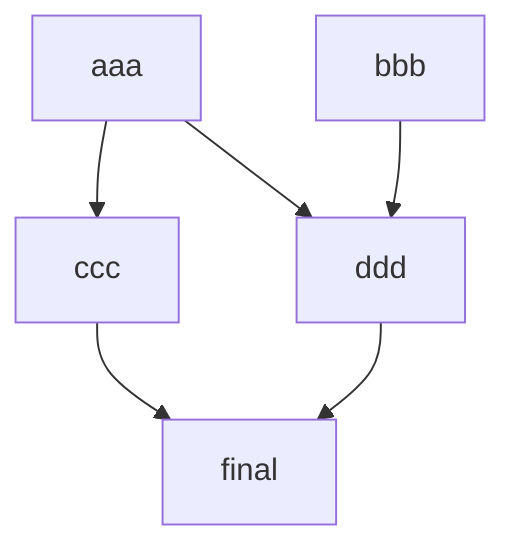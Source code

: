 %% Generated at 2024-01-01 00:00:00
flowchart TD
    aaa
    bbb
    ccc
    ddd
    final
    aaa --> ccc
    aaa --> ddd
    bbb --> ddd
    ccc --> final
    ddd --> final